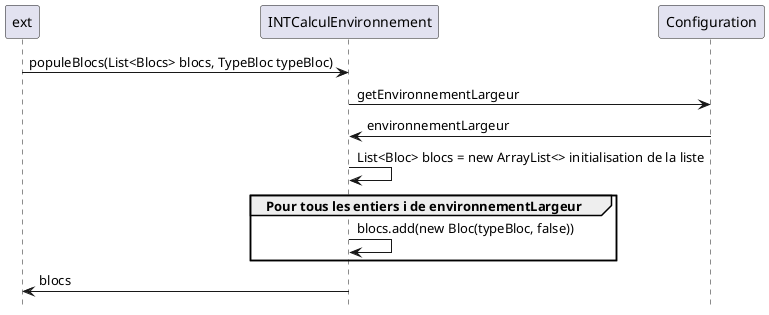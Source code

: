 @startuml
hide footbox

participant ext
participant INTCalculEnvironnement
participant Configuration

ext -> INTCalculEnvironnement : populeBlocs(List<Blocs> blocs, TypeBloc typeBloc)
INTCalculEnvironnement -> Configuration : getEnvironnementLargeur
INTCalculEnvironnement <- Configuration : environnementLargeur

INTCalculEnvironnement -> INTCalculEnvironnement : List<Bloc> blocs = new ArrayList<> initialisation de la liste
group Pour tous les entiers i de environnementLargeur
    INTCalculEnvironnement -> INTCalculEnvironnement : blocs.add(new Bloc(typeBloc, false))
end

ext <- INTCalculEnvironnement : blocs

@enduml